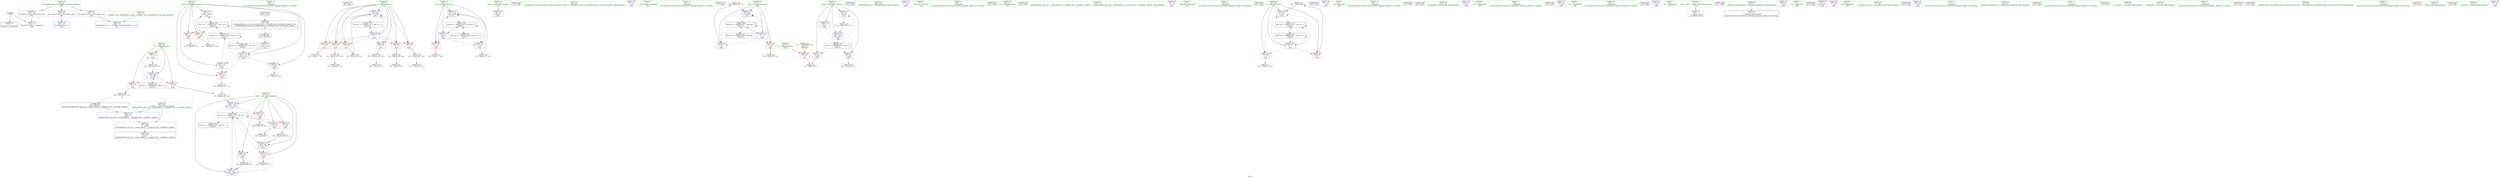 digraph "SVFG" {
	label="SVFG";

	Node0x5569bdeeda60 [shape=record,color=grey,label="{NodeID: 0\nNullPtr}"];
	Node0x5569bdeeda60 -> Node0x5569bdf0b3b0[style=solid];
	Node0x5569bdeeda60 -> Node0x5569bdf0af40[style=solid];
	Node0x5569bdf0ac70 [shape=record,color=red,label="{NodeID: 97\n267\<--264\n\<--__x.addr\n_ZSt5floorIiEN9__gnu_cxx11__enable_ifIXsr12__is_integerIT_EE7__valueEdE6__typeES2_\n}"];
	Node0x5569bdf0ac70 -> Node0x5569bdf0b750[style=solid];
	Node0x5569bdeef570 [shape=record,color=green,label="{NodeID: 14\n110\<--1\n\<--dummyObj\nCan only get source location for instruction, argument, global var or function.}"];
	Node0x5569bdf33390 [shape=record,color=black,label="{NodeID: 277\n96 = PHI()\n}"];
	Node0x5569bdf0dea0 [shape=record,color=grey,label="{NodeID: 194\n142 = Binary(141, 143, )\n}"];
	Node0x5569bdf0dea0 -> Node0x5569bdf16270[style=solid];
	Node0x5569bdf0a840 [shape=record,color=blue,label="{NodeID: 111\n70\<--178\nj32\<--inc38\nmain\n}"];
	Node0x5569bdf0a840 -> Node0x5569bdf0d930[style=dashed];
	Node0x5569bdf0a840 -> Node0x5569bdf0da00[style=dashed];
	Node0x5569bdf0a840 -> Node0x5569bdf0a840[style=dashed];
	Node0x5569bdf0a840 -> Node0x5569bdf24540[style=dashed];
	Node0x5569bdf09280 [shape=record,color=green,label="{NodeID: 28\n52\<--53\nretval\<--retval_field_insensitive\nmain\n}"];
	Node0x5569bdf09280 -> Node0x5569bdf0b040[style=solid];
	Node0x5569bdf34350 [shape=record,color=black,label="{NodeID: 291\n175 = PHI()\n}"];
	Node0x5569bdf160f0 [shape=record,color=grey,label="{NodeID: 208\n125 = Binary(122, 124, )\n}"];
	Node0x5569bdf160f0 -> Node0x5569bdf0a430[style=solid];
	Node0x5569bdf09dc0 [shape=record,color=green,label="{NodeID: 42\n98\<--99\n_ZSt4endlIcSt11char_traitsIcEERSt13basic_ostreamIT_T0_ES6_\<--_ZSt4endlIcSt11char_traitsIcEERSt13basic_ostreamIT_T0_ES6__field_insensitive\n}"];
	Node0x5569bdf175f0 [shape=record,color=grey,label="{NodeID: 222\n149 = cmp(147, 91, )\n}"];
	Node0x5569bdf0ba90 [shape=record,color=purple,label="{NodeID: 56\n95\<--12\n\<--.str.1\nmain\n}"];
	Node0x5569bdf0c680 [shape=record,color=red,label="{NodeID: 70\n104\<--58\n\<--N\nmain\n}"];
	Node0x5569bdf0c680 -> Node0x5569bdf0e7a0[style=solid];
	Node0x5569bdf0d1e0 [shape=record,color=red,label="{NodeID: 84\n228\<--64\n\<--rem1\nmain\n}"];
	Node0x5569bdf0d1e0 -> Node0x5569bdf15970[style=solid];
	Node0x5569bdeee120 [shape=record,color=green,label="{NodeID: 1\n7\<--1\n__dso_handle\<--dummyObj\nGlob }"];
	Node0x5569bdf0ad40 [shape=record,color=blue,label="{NodeID: 98\n279\<--23\nllvm.global_ctors_0\<--\nGlob }"];
	Node0x5569bdeef640 [shape=record,color=green,label="{NodeID: 15\n118\<--1\n\<--dummyObj\nCan only get source location for instruction, argument, global var or function.}"];
	Node0x5569bdf33490 [shape=record,color=black,label="{NodeID: 278\n97 = PHI()\n}"];
	Node0x5569bdf0e020 [shape=record,color=grey,label="{NodeID: 195\n220 = Binary(219, 91, )\n}"];
	Node0x5569bdf0e020 -> Node0x5569bdf0fc00[style=solid];
	Node0x5569bdf0a910 [shape=record,color=blue,label="{NodeID: 112\n64\<--194\nrem1\<--dec\nmain\n}"];
	Node0x5569bdf0a910 -> Node0x5569bdf0d110[style=dashed];
	Node0x5569bdf0a910 -> Node0x5569bdf0d1e0[style=dashed];
	Node0x5569bdf0a910 -> Node0x5569bdf0fcd0[style=dashed];
	Node0x5569bdf0a910 -> Node0x5569bdf23640[style=dashed];
	Node0x5569bdf09310 [shape=record,color=green,label="{NodeID: 29\n54\<--55\nT\<--T_field_insensitive\nmain\n}"];
	Node0x5569bdf09310 -> Node0x5569bdf0c5b0[style=solid];
	Node0x5569bdf34420 [shape=record,color=black,label="{NodeID: 292\n181 = PHI()\n}"];
	Node0x5569bdf16270 [shape=record,color=grey,label="{NodeID: 209\n144 = cmp(142, 91, )\n}"];
	Node0x5569bdf09ec0 [shape=record,color=green,label="{NodeID: 43\n100\<--101\n_ZNSolsEPFRSoS_E\<--_ZNSolsEPFRSoS_E_field_insensitive\n}"];
	Node0x5569bdf0bb60 [shape=record,color=purple,label="{NodeID: 57\n131\<--14\n\<--.str.2\nmain\n}"];
	Node0x5569bdf0c750 [shape=record,color=red,label="{NodeID: 71\n108\<--58\n\<--N\nmain\n}"];
	Node0x5569bdf0c750 -> Node0x5569bdf0e1a0[style=solid];
	Node0x5569bdf0d2b0 [shape=record,color=red,label="{NodeID: 85\n137\<--66\n\<--i\nmain\n}"];
	Node0x5569bdf0d2b0 -> Node0x5569bdf17170[style=solid];
	Node0x5569bdeee1b0 [shape=record,color=green,label="{NodeID: 2\n8\<--1\n_ZSt3cin\<--dummyObj\nGlob }"];
	Node0x5569bdf0ae40 [shape=record,color=blue,label="{NodeID: 99\n280\<--24\nllvm.global_ctors_1\<--_GLOBAL__sub_I_Marjan0003_2_0.cpp\nGlob }"];
	Node0x5569bdef05b0 [shape=record,color=green,label="{NodeID: 16\n129\<--1\n\<--dummyObj\nCan only get source location for instruction, argument, global var or function.}"];
	Node0x5569bdf33560 [shape=record,color=black,label="{NodeID: 279\n102 = PHI()\n}"];
	Node0x5569bdf0e1a0 [shape=record,color=grey,label="{NodeID: 196\n109 = Binary(108, 110, )\n|{<s0>10}}"];
	Node0x5569bdf0e1a0:s0 -> Node0x5569bdf34920[style=solid,color=red];
	Node0x5569bdf0a9e0 [shape=record,color=blue,label="{NodeID: 113\n72\<--143\nj51\<--\nmain\n}"];
	Node0x5569bdf0a9e0 -> Node0x5569bdf0dad0[style=dashed];
	Node0x5569bdf0a9e0 -> Node0x5569bdf0aba0[style=dashed];
	Node0x5569bdf0a9e0 -> Node0x5569bdf0fc00[style=dashed];
	Node0x5569bdf0a9e0 -> Node0x5569bdf24a40[style=dashed];
	Node0x5569bdf093a0 [shape=record,color=green,label="{NodeID: 30\n56\<--57\nD\<--D_field_insensitive\nmain\n}"];
	Node0x5569bdf344f0 [shape=record,color=black,label="{NodeID: 293\n192 = PHI()\n}"];
	Node0x5569bdf163f0 [shape=record,color=grey,label="{NodeID: 210\n204 = cmp(203, 129, )\n}"];
	Node0x5569bdf09fc0 [shape=record,color=green,label="{NodeID: 44\n112\<--113\n_ZSt5floorIiEN9__gnu_cxx11__enable_ifIXsr12__is_integerIT_EE7__valueEdE6__typeES2_\<--_ZSt5floorIiEN9__gnu_cxx11__enable_ifIXsr12__is_integerIT_EE7__valueEdE6__typeES2__field_insensitive\n}"];
	Node0x5569bdf0bc30 [shape=record,color=purple,label="{NodeID: 58\n156\<--16\n\<--.str.3\nmain\n}"];
	Node0x5569bdf0c820 [shape=record,color=red,label="{NodeID: 72\n122\<--58\n\<--N\nmain\n}"];
	Node0x5569bdf0c820 -> Node0x5569bdf160f0[style=solid];
	Node0x5569bdf0d380 [shape=record,color=red,label="{NodeID: 86\n141\<--66\n\<--i\nmain\n}"];
	Node0x5569bdf0d380 -> Node0x5569bdf0dea0[style=solid];
	Node0x5569bdeedee0 [shape=record,color=green,label="{NodeID: 3\n9\<--1\n_ZSt4cout\<--dummyObj\nGlob }"];
	Node0x5569bdf0af40 [shape=record,color=blue, style = dotted,label="{NodeID: 100\n281\<--3\nllvm.global_ctors_2\<--dummyVal\nGlob }"];
	Node0x5569bdef06b0 [shape=record,color=green,label="{NodeID: 17\n139\<--1\n\<--dummyObj\nCan only get source location for instruction, argument, global var or function.}"];
	Node0x5569bdf33690 [shape=record,color=black,label="{NodeID: 280\n103 = PHI()\n}"];
	Node0x5569bdf0e320 [shape=record,color=grey,label="{NodeID: 197\n160 = Binary(159, 91, )\n}"];
	Node0x5569bdf0e320 -> Node0x5569bdf0a6a0[style=solid];
	Node0x5569bdf0aab0 [shape=record,color=blue,label="{NodeID: 114\n62\<--212\nrem3\<--dec58\nmain\n}"];
	Node0x5569bdf0aab0 -> Node0x5569bdf24f40[style=dashed];
	Node0x5569bdf09470 [shape=record,color=green,label="{NodeID: 31\n58\<--59\nN\<--N_field_insensitive\nmain\n}"];
	Node0x5569bdf09470 -> Node0x5569bdf0c680[style=solid];
	Node0x5569bdf09470 -> Node0x5569bdf0c750[style=solid];
	Node0x5569bdf09470 -> Node0x5569bdf0c820[style=solid];
	Node0x5569bdf09470 -> Node0x5569bdf0b1e0[style=solid];
	Node0x5569bdf345c0 [shape=record,color=black,label="{NodeID: 294\n199 = PHI()\n}"];
	Node0x5569bdf16570 [shape=record,color=grey,label="{NodeID: 211\n207 = cmp(206, 75, )\n}"];
	Node0x5569bdf0a0c0 [shape=record,color=green,label="{NodeID: 45\n264\<--265\n__x.addr\<--__x.addr_field_insensitive\n_ZSt5floorIiEN9__gnu_cxx11__enable_ifIXsr12__is_integerIT_EE7__valueEdE6__typeES2_\n}"];
	Node0x5569bdf0a0c0 -> Node0x5569bdf0ac70[style=solid];
	Node0x5569bdf0a0c0 -> Node0x5569bdf0ff40[style=solid];
	Node0x5569bdf0bd00 [shape=record,color=purple,label="{NodeID: 59\n191\<--16\n\<--.str.3\nmain\n}"];
	Node0x5569bdf0c8f0 [shape=record,color=red,label="{NodeID: 73\n81\<--60\n\<--tnum\nmain\n}"];
	Node0x5569bdf0c8f0 -> Node0x5569bdf16cf0[style=solid];
	Node0x5569bdf0d450 [shape=record,color=red,label="{NodeID: 87\n146\<--66\n\<--i\nmain\n}"];
	Node0x5569bdf0d450 -> Node0x5569bdf15df0[style=solid];
	Node0x5569bdeedf70 [shape=record,color=green,label="{NodeID: 4\n10\<--1\n.str\<--dummyObj\nGlob }"];
	Node0x5569bdf0b040 [shape=record,color=blue,label="{NodeID: 101\n52\<--75\nretval\<--\nmain\n}"];
	Node0x5569bdef07b0 [shape=record,color=green,label="{NodeID: 18\n143\<--1\n\<--dummyObj\nCan only get source location for instruction, argument, global var or function.}"];
	Node0x5569bdf33760 [shape=record,color=black,label="{NodeID: 281\n34 = PHI()\n}"];
	Node0x5569bdf0e4a0 [shape=record,color=grey,label="{NodeID: 198\n185 = Binary(184, 143, )\n}"];
	Node0x5569bdf0e4a0 -> Node0x5569bdf172f0[style=solid];
	Node0x5569bdf0fc00 [shape=record,color=blue,label="{NodeID: 115\n72\<--220\nj51\<--inc63\nmain\n}"];
	Node0x5569bdf0fc00 -> Node0x5569bdf0dad0[style=dashed];
	Node0x5569bdf0fc00 -> Node0x5569bdf0aba0[style=dashed];
	Node0x5569bdf0fc00 -> Node0x5569bdf0fc00[style=dashed];
	Node0x5569bdf0fc00 -> Node0x5569bdf24a40[style=dashed];
	Node0x5569bdf09540 [shape=record,color=green,label="{NodeID: 32\n60\<--61\ntnum\<--tnum_field_insensitive\nmain\n}"];
	Node0x5569bdf09540 -> Node0x5569bdf0c8f0[style=solid];
	Node0x5569bdf09540 -> Node0x5569bdf0c9c0[style=solid];
	Node0x5569bdf09540 -> Node0x5569bdf0ca90[style=solid];
	Node0x5569bdf09540 -> Node0x5569bdf0b110[style=solid];
	Node0x5569bdf09540 -> Node0x5569bdf0fe70[style=solid];
	Node0x5569bdf346c0 [shape=record,color=black,label="{NodeID: 295\n210 = PHI()\n}"];
	Node0x5569bdf166f0 [shape=record,color=grey,label="{NodeID: 212\n117 = cmp(116, 118, )\n}"];
	Node0x5569bdf0a190 [shape=record,color=green,label="{NodeID: 46\n270\<--271\nllvm.floor.f64\<--llvm.floor.f64_field_insensitive\n}"];
	Node0x5569bdf1dc40 [shape=record,color=black,label="{NodeID: 226\nMR_6V_2 = PHI(MR_6V_3, MR_6V_1, )\npts\{59 \}\n}"];
	Node0x5569bdf1dc40 -> Node0x5569bdf0c680[style=dashed];
	Node0x5569bdf1dc40 -> Node0x5569bdf0b1e0[style=dashed];
	Node0x5569bdf0bdd0 [shape=record,color=purple,label="{NodeID: 60\n209\<--16\n\<--.str.3\nmain\n}"];
	Node0x5569bdf0c9c0 [shape=record,color=red,label="{NodeID: 74\n89\<--60\n\<--tnum\nmain\n}"];
	Node0x5569bdf0c9c0 -> Node0x5569bdf0eaa0[style=solid];
	Node0x5569bdf27280 [shape=record,color=yellow,style=double,label="{NodeID: 254\n4V_1 = ENCHI(MR_4V_0)\npts\{55 \}\nFun[main]}"];
	Node0x5569bdf27280 -> Node0x5569bdf0c5b0[style=dashed];
	Node0x5569bdf0d520 [shape=record,color=red,label="{NodeID: 88\n165\<--66\n\<--i\nmain\n}"];
	Node0x5569bdf0d520 -> Node0x5569bdf0e920[style=solid];
	Node0x5569bdeedcc0 [shape=record,color=green,label="{NodeID: 5\n12\<--1\n.str.1\<--dummyObj\nGlob }"];
	Node0x5569bdf0b110 [shape=record,color=blue,label="{NodeID: 102\n60\<--75\ntnum\<--\nmain\n}"];
	Node0x5569bdf0b110 -> Node0x5569bdf1e140[style=dashed];
	Node0x5569bdeeeaa0 [shape=record,color=green,label="{NodeID: 19\n148\<--1\n\<--dummyObj\nCan only get source location for instruction, argument, global var or function.}"];
	Node0x5569bdf33830 [shape=record,color=black,label="{NodeID: 282\n157 = PHI()\n}"];
	Node0x5569bdf0e620 [shape=record,color=grey,label="{NodeID: 199\n239 = Binary(238, 91, )\n}"];
	Node0x5569bdf0e620 -> Node0x5569bdf0fda0[style=solid];
	Node0x5569bdf0fcd0 [shape=record,color=blue,label="{NodeID: 116\n64\<--229\nrem1\<--dec68\nmain\n}"];
	Node0x5569bdf0fcd0 -> Node0x5569bdf23640[style=dashed];
	Node0x5569bdf09610 [shape=record,color=green,label="{NodeID: 33\n62\<--63\nrem3\<--rem3_field_insensitive\nmain\n}"];
	Node0x5569bdf09610 -> Node0x5569bdf0cb60[style=solid];
	Node0x5569bdf09610 -> Node0x5569bdf0cc30[style=solid];
	Node0x5569bdf09610 -> Node0x5569bdf0cd00[style=solid];
	Node0x5569bdf09610 -> Node0x5569bdf0cdd0[style=solid];
	Node0x5569bdf09610 -> Node0x5569bdf0b2b0[style=solid];
	Node0x5569bdf09610 -> Node0x5569bdf0a360[style=solid];
	Node0x5569bdf09610 -> Node0x5569bdf0aab0[style=solid];
	Node0x5569bdf347c0 [shape=record,color=black,label="{NodeID: 296\n269 = PHI()\n}"];
	Node0x5569bdf347c0 -> Node0x5569bdf0b820[style=solid];
	Node0x5569bdf16870 [shape=record,color=grey,label="{NodeID: 213\n224 = cmp(223, 75, )\n}"];
	Node0x5569bdf0a290 [shape=record,color=green,label="{NodeID: 47\n24\<--275\n_GLOBAL__sub_I_Marjan0003_2_0.cpp\<--_GLOBAL__sub_I_Marjan0003_2_0.cpp_field_insensitive\n}"];
	Node0x5569bdf0a290 -> Node0x5569bdf0ae40[style=solid];
	Node0x5569bdf1e140 [shape=record,color=black,label="{NodeID: 227\nMR_8V_3 = PHI(MR_8V_4, MR_8V_2, )\npts\{61 \}\n}"];
	Node0x5569bdf1e140 -> Node0x5569bdf0c8f0[style=dashed];
	Node0x5569bdf1e140 -> Node0x5569bdf0c9c0[style=dashed];
	Node0x5569bdf1e140 -> Node0x5569bdf0ca90[style=dashed];
	Node0x5569bdf1e140 -> Node0x5569bdf0fe70[style=dashed];
	Node0x5569bdf0bea0 [shape=record,color=purple,label="{NodeID: 61\n226\<--16\n\<--.str.3\nmain\n}"];
	Node0x5569bdf0ca90 [shape=record,color=red,label="{NodeID: 75\n243\<--60\n\<--tnum\nmain\n}"];
	Node0x5569bdf0ca90 -> Node0x5569bdf0dba0[style=solid];
	Node0x5569bdf0d5f0 [shape=record,color=red,label="{NodeID: 89\n184\<--66\n\<--i\nmain\n}"];
	Node0x5569bdf0d5f0 -> Node0x5569bdf0e4a0[style=solid];
	Node0x5569bdeedd50 [shape=record,color=green,label="{NodeID: 6\n14\<--1\n.str.2\<--dummyObj\nGlob }"];
	Node0x5569bdf0b1e0 [shape=record,color=blue,label="{NodeID: 103\n58\<--105\nN\<--sub\nmain\n}"];
	Node0x5569bdf0b1e0 -> Node0x5569bdf0c750[style=dashed];
	Node0x5569bdf0b1e0 -> Node0x5569bdf0c820[style=dashed];
	Node0x5569bdf0b1e0 -> Node0x5569bdf1dc40[style=dashed];
	Node0x5569bdeeeba0 [shape=record,color=green,label="{NodeID: 20\n195\<--1\n\<--dummyObj\nCan only get source location for instruction, argument, global var or function.}"];
	Node0x5569bdf33930 [shape=record,color=black,label="{NodeID: 283\n163 = PHI()\n}"];
	Node0x5569bdf0e7a0 [shape=record,color=grey,label="{NodeID: 200\n105 = Binary(106, 104, )\n}"];
	Node0x5569bdf0e7a0 -> Node0x5569bdf0b1e0[style=solid];
	Node0x5569bdf0fda0 [shape=record,color=blue,label="{NodeID: 117\n66\<--239\ni\<--inc75\nmain\n}"];
	Node0x5569bdf0fda0 -> Node0x5569bdf0d2b0[style=dashed];
	Node0x5569bdf0fda0 -> Node0x5569bdf0d380[style=dashed];
	Node0x5569bdf0fda0 -> Node0x5569bdf0d450[style=dashed];
	Node0x5569bdf0fda0 -> Node0x5569bdf0d520[style=dashed];
	Node0x5569bdf0fda0 -> Node0x5569bdf0d5f0[style=dashed];
	Node0x5569bdf0fda0 -> Node0x5569bdf0d6c0[style=dashed];
	Node0x5569bdf0fda0 -> Node0x5569bdf0fda0[style=dashed];
	Node0x5569bdf0fda0 -> Node0x5569bdf1f040[style=dashed];
	Node0x5569bdf096e0 [shape=record,color=green,label="{NodeID: 34\n64\<--65\nrem1\<--rem1_field_insensitive\nmain\n}"];
	Node0x5569bdf096e0 -> Node0x5569bdf0cea0[style=solid];
	Node0x5569bdf096e0 -> Node0x5569bdf0cf70[style=solid];
	Node0x5569bdf096e0 -> Node0x5569bdf0d040[style=solid];
	Node0x5569bdf096e0 -> Node0x5569bdf0d110[style=solid];
	Node0x5569bdf096e0 -> Node0x5569bdf0d1e0[style=solid];
	Node0x5569bdf096e0 -> Node0x5569bdf0a430[style=solid];
	Node0x5569bdf096e0 -> Node0x5569bdf0a910[style=solid];
	Node0x5569bdf096e0 -> Node0x5569bdf0fcd0[style=solid];
	Node0x5569bdf34920 [shape=record,color=black,label="{NodeID: 297\n263 = PHI(109, )\n0th arg _ZSt5floorIiEN9__gnu_cxx11__enable_ifIXsr12__is_integerIT_EE7__valueEdE6__typeES2_ }"];
	Node0x5569bdf34920 -> Node0x5569bdf0ff40[style=solid];
	Node0x5569bdf169f0 [shape=record,color=grey,label="{NodeID: 214\n172 = cmp(171, 139, )\n}"];
	Node0x5569bdf0b3b0 [shape=record,color=black,label="{NodeID: 48\n2\<--3\ndummyVal\<--dummyVal\n}"];
	Node0x5569bdf1e640 [shape=record,color=black,label="{NodeID: 228\nMR_10V_2 = PHI(MR_10V_6, MR_10V_1, )\npts\{63 \}\n}"];
	Node0x5569bdf1e640 -> Node0x5569bdf0b2b0[style=dashed];
	Node0x5569bdf0bf70 [shape=record,color=purple,label="{NodeID: 62\n174\<--18\n\<--.str.4\nmain\n}"];
	Node0x5569bdf0cb60 [shape=record,color=red,label="{NodeID: 76\n116\<--62\n\<--rem3\nmain\n}"];
	Node0x5569bdf0cb60 -> Node0x5569bdf166f0[style=solid];
	Node0x5569bdf0d6c0 [shape=record,color=red,label="{NodeID: 90\n238\<--66\n\<--i\nmain\n}"];
	Node0x5569bdf0d6c0 -> Node0x5569bdf0e620[style=solid];
	Node0x5569bdeedde0 [shape=record,color=green,label="{NodeID: 7\n16\<--1\n.str.3\<--dummyObj\nGlob }"];
	Node0x5569bdf0b2b0 [shape=record,color=blue,label="{NodeID: 104\n62\<--114\nrem3\<--conv\nmain\n}"];
	Node0x5569bdf0b2b0 -> Node0x5569bdf0cb60[style=dashed];
	Node0x5569bdf0b2b0 -> Node0x5569bdf0cc30[style=dashed];
	Node0x5569bdf0b2b0 -> Node0x5569bdf0a360[style=dashed];
	Node0x5569bdf0b2b0 -> Node0x5569bdf23140[style=dashed];
	Node0x5569bdeeeca0 [shape=record,color=green,label="{NodeID: 21\n4\<--6\n_ZStL8__ioinit\<--_ZStL8__ioinit_field_insensitive\nGlob }"];
	Node0x5569bdeeeca0 -> Node0x5569bdf0b8f0[style=solid];
	Node0x5569bdf33a30 [shape=record,color=black,label="{NodeID: 284\n216 = PHI()\n}"];
	Node0x5569bdf0e920 [shape=record,color=grey,label="{NodeID: 201\n166 = Binary(165, 148, )\n}"];
	Node0x5569bdf0e920 -> Node0x5569bdf16b70[style=solid];
	Node0x5569bdf0fe70 [shape=record,color=blue,label="{NodeID: 118\n60\<--244\ntnum\<--inc78\nmain\n}"];
	Node0x5569bdf0fe70 -> Node0x5569bdf1e140[style=dashed];
	Node0x5569bdf097b0 [shape=record,color=green,label="{NodeID: 35\n66\<--67\ni\<--i_field_insensitive\nmain\n}"];
	Node0x5569bdf097b0 -> Node0x5569bdf0d2b0[style=solid];
	Node0x5569bdf097b0 -> Node0x5569bdf0d380[style=solid];
	Node0x5569bdf097b0 -> Node0x5569bdf0d450[style=solid];
	Node0x5569bdf097b0 -> Node0x5569bdf0d520[style=solid];
	Node0x5569bdf097b0 -> Node0x5569bdf0d5f0[style=solid];
	Node0x5569bdf097b0 -> Node0x5569bdf0d6c0[style=solid];
	Node0x5569bdf097b0 -> Node0x5569bdf0a500[style=solid];
	Node0x5569bdf097b0 -> Node0x5569bdf0fda0[style=solid];
	Node0x5569bdf16b70 [shape=record,color=grey,label="{NodeID: 215\n167 = cmp(166, 110, )\n}"];
	Node0x5569bdf0b4b0 [shape=record,color=black,label="{NodeID: 49\n35\<--36\n\<--_ZNSt8ios_base4InitD1Ev\nCan only get source location for instruction, argument, global var or function.}"];
	Node0x5569bdf1eb40 [shape=record,color=black,label="{NodeID: 229\nMR_12V_2 = PHI(MR_12V_4, MR_12V_1, )\npts\{65 \}\n}"];
	Node0x5569bdf1eb40 -> Node0x5569bdf0a430[style=dashed];
	Node0x5569bdf0c040 [shape=record,color=purple,label="{NodeID: 63\n198\<--20\n\<--.str.5\nmain\n}"];
	Node0x5569bdf23140 [shape=record,color=black,label="{NodeID: 243\nMR_10V_6 = PHI(MR_10V_10, MR_10V_5, )\npts\{63 \}\n}"];
	Node0x5569bdf23140 -> Node0x5569bdf1e640[style=dashed];
	Node0x5569bdf23140 -> Node0x5569bdf23140[style=dashed];
	Node0x5569bdf23140 -> Node0x5569bdf24f40[style=dashed];
	Node0x5569bdf0cc30 [shape=record,color=red,label="{NodeID: 77\n123\<--62\n\<--rem3\nmain\n}"];
	Node0x5569bdf0cc30 -> Node0x5569bdf15f70[style=solid];
	Node0x5569bdf0d790 [shape=record,color=red,label="{NodeID: 91\n153\<--68\n\<--j\nmain\n}"];
	Node0x5569bdf0d790 -> Node0x5569bdf16e70[style=solid];
	Node0x5569bdeefbc0 [shape=record,color=green,label="{NodeID: 8\n18\<--1\n.str.4\<--dummyObj\nGlob }"];
	Node0x5569bdf0a360 [shape=record,color=blue,label="{NodeID: 105\n62\<--118\nrem3\<--\nmain\n}"];
	Node0x5569bdf0a360 -> Node0x5569bdf0cc30[style=dashed];
	Node0x5569bdf0a360 -> Node0x5569bdf23140[style=dashed];
	Node0x5569bdeeeda0 [shape=record,color=green,label="{NodeID: 22\n22\<--26\nllvm.global_ctors\<--llvm.global_ctors_field_insensitive\nGlob }"];
	Node0x5569bdeeeda0 -> Node0x5569bdf0c2b0[style=solid];
	Node0x5569bdeeeda0 -> Node0x5569bdf0c3b0[style=solid];
	Node0x5569bdeeeda0 -> Node0x5569bdf0c4b0[style=solid];
	Node0x5569bdf33cc0 [shape=record,color=black,label="{NodeID: 285\n227 = PHI()\n}"];
	Node0x5569bdf0eaa0 [shape=record,color=grey,label="{NodeID: 202\n90 = Binary(89, 91, )\n}"];
	Node0x5569bdf0ff40 [shape=record,color=blue,label="{NodeID: 119\n264\<--263\n__x.addr\<--__x\n_ZSt5floorIiEN9__gnu_cxx11__enable_ifIXsr12__is_integerIT_EE7__valueEdE6__typeES2_\n}"];
	Node0x5569bdf0ff40 -> Node0x5569bdf0ac70[style=dashed];
	Node0x5569bdf09880 [shape=record,color=green,label="{NodeID: 36\n68\<--69\nj\<--j_field_insensitive\nmain\n}"];
	Node0x5569bdf09880 -> Node0x5569bdf0d790[style=solid];
	Node0x5569bdf09880 -> Node0x5569bdf0d860[style=solid];
	Node0x5569bdf09880 -> Node0x5569bdf0a5d0[style=solid];
	Node0x5569bdf09880 -> Node0x5569bdf0a6a0[style=solid];
	Node0x5569bdf16cf0 [shape=record,color=grey,label="{NodeID: 216\n83 = cmp(81, 82, )\n}"];
	Node0x5569bdf0b5b0 [shape=record,color=black,label="{NodeID: 50\n51\<--75\nmain_ret\<--\nmain\n}"];
	Node0x5569bdf1f040 [shape=record,color=black,label="{NodeID: 230\nMR_14V_2 = PHI(MR_14V_4, MR_14V_1, )\npts\{67 \}\n}"];
	Node0x5569bdf1f040 -> Node0x5569bdf0a500[style=dashed];
	Node0x5569bdf0c110 [shape=record,color=purple,label="{NodeID: 64\n215\<--20\n\<--.str.5\nmain\n}"];
	Node0x5569bdf23640 [shape=record,color=black,label="{NodeID: 244\nMR_12V_4 = PHI(MR_12V_9, MR_12V_3, )\npts\{65 \}\n}"];
	Node0x5569bdf23640 -> Node0x5569bdf0cf70[style=dashed];
	Node0x5569bdf23640 -> Node0x5569bdf0d040[style=dashed];
	Node0x5569bdf23640 -> Node0x5569bdf0d110[style=dashed];
	Node0x5569bdf23640 -> Node0x5569bdf0d1e0[style=dashed];
	Node0x5569bdf23640 -> Node0x5569bdf0a910[style=dashed];
	Node0x5569bdf23640 -> Node0x5569bdf0fcd0[style=dashed];
	Node0x5569bdf23640 -> Node0x5569bdf1eb40[style=dashed];
	Node0x5569bdf23640 -> Node0x5569bdf23640[style=dashed];
	Node0x5569bdf0cd00 [shape=record,color=red,label="{NodeID: 78\n206\<--62\n\<--rem3\nmain\n}"];
	Node0x5569bdf0cd00 -> Node0x5569bdf16570[style=solid];
	Node0x5569bdf0d860 [shape=record,color=red,label="{NodeID: 92\n159\<--68\n\<--j\nmain\n}"];
	Node0x5569bdf0d860 -> Node0x5569bdf0e320[style=solid];
	Node0x5569bdeefc50 [shape=record,color=green,label="{NodeID: 9\n20\<--1\n.str.5\<--dummyObj\nGlob }"];
	Node0x5569bdf0a430 [shape=record,color=blue,label="{NodeID: 106\n64\<--125\nrem1\<--sub9\nmain\n}"];
	Node0x5569bdf0a430 -> Node0x5569bdf0cea0[style=dashed];
	Node0x5569bdf0a430 -> Node0x5569bdf23640[style=dashed];
	Node0x5569bdeeeea0 [shape=record,color=green,label="{NodeID: 23\n27\<--28\n__cxx_global_var_init\<--__cxx_global_var_init_field_insensitive\n}"];
	Node0x5569bdf33dc0 [shape=record,color=black,label="{NodeID: 286\n233 = PHI()\n}"];
	Node0x5569bdf15970 [shape=record,color=grey,label="{NodeID: 203\n229 = Binary(228, 195, )\n}"];
	Node0x5569bdf15970 -> Node0x5569bdf0fcd0[style=solid];
	Node0x5569bdf09950 [shape=record,color=green,label="{NodeID: 37\n70\<--71\nj32\<--j32_field_insensitive\nmain\n}"];
	Node0x5569bdf09950 -> Node0x5569bdf0d930[style=solid];
	Node0x5569bdf09950 -> Node0x5569bdf0da00[style=solid];
	Node0x5569bdf09950 -> Node0x5569bdf0a770[style=solid];
	Node0x5569bdf09950 -> Node0x5569bdf0a840[style=solid];
	Node0x5569bdf16e70 [shape=record,color=grey,label="{NodeID: 217\n154 = cmp(153, 139, )\n}"];
	Node0x5569bdf0b680 [shape=record,color=black,label="{NodeID: 51\n114\<--111\nconv\<--call7\nmain\n}"];
	Node0x5569bdf0b680 -> Node0x5569bdf0b2b0[style=solid];
	Node0x5569bdf1f540 [shape=record,color=black,label="{NodeID: 231\nMR_16V_2 = PHI(MR_16V_3, MR_16V_1, )\npts\{69 \}\n}"];
	Node0x5569bdf1f540 -> Node0x5569bdf0a5d0[style=dashed];
	Node0x5569bdf1f540 -> Node0x5569bdf1f540[style=dashed];
	Node0x5569bdf1f540 -> Node0x5569bdf20940[style=dashed];
	Node0x5569bdf0c1e0 [shape=record,color=purple,label="{NodeID: 65\n232\<--20\n\<--.str.5\nmain\n}"];
	Node0x5569bdf0cdd0 [shape=record,color=red,label="{NodeID: 79\n211\<--62\n\<--rem3\nmain\n}"];
	Node0x5569bdf0cdd0 -> Node0x5569bdf0dd20[style=solid];
	Node0x5569bdf0d930 [shape=record,color=red,label="{NodeID: 93\n171\<--70\n\<--j32\nmain\n}"];
	Node0x5569bdf0d930 -> Node0x5569bdf169f0[style=solid];
	Node0x5569bdeee300 [shape=record,color=green,label="{NodeID: 10\n23\<--1\n\<--dummyObj\nCan only get source location for instruction, argument, global var or function.}"];
	Node0x5569bdf0a500 [shape=record,color=blue,label="{NodeID: 107\n66\<--91\ni\<--\nmain\n}"];
	Node0x5569bdf0a500 -> Node0x5569bdf0d2b0[style=dashed];
	Node0x5569bdf0a500 -> Node0x5569bdf0d380[style=dashed];
	Node0x5569bdf0a500 -> Node0x5569bdf0d450[style=dashed];
	Node0x5569bdf0a500 -> Node0x5569bdf0d520[style=dashed];
	Node0x5569bdf0a500 -> Node0x5569bdf0d5f0[style=dashed];
	Node0x5569bdf0a500 -> Node0x5569bdf0d6c0[style=dashed];
	Node0x5569bdf0a500 -> Node0x5569bdf0fda0[style=dashed];
	Node0x5569bdf0a500 -> Node0x5569bdf1f040[style=dashed];
	Node0x5569bdeeefa0 [shape=record,color=green,label="{NodeID: 24\n31\<--32\n_ZNSt8ios_base4InitC1Ev\<--_ZNSt8ios_base4InitC1Ev_field_insensitive\n}"];
	Node0x5569bdf33ec0 [shape=record,color=black,label="{NodeID: 287\n235 = PHI()\n}"];
	Node0x5569bdf15af0 [shape=record,color=grey,label="{NodeID: 204\n194 = Binary(193, 195, )\n}"];
	Node0x5569bdf15af0 -> Node0x5569bdf0a910[style=solid];
	Node0x5569bdf09a20 [shape=record,color=green,label="{NodeID: 38\n72\<--73\nj51\<--j51_field_insensitive\nmain\n}"];
	Node0x5569bdf09a20 -> Node0x5569bdf0dad0[style=solid];
	Node0x5569bdf09a20 -> Node0x5569bdf0aba0[style=solid];
	Node0x5569bdf09a20 -> Node0x5569bdf0a9e0[style=solid];
	Node0x5569bdf09a20 -> Node0x5569bdf0fc00[style=solid];
	Node0x5569bdf16ff0 [shape=record,color=grey,label="{NodeID: 218\n189 = cmp(188, 75, )\n}"];
	Node0x5569bdf0b750 [shape=record,color=black,label="{NodeID: 52\n268\<--267\nconv\<--\n_ZSt5floorIiEN9__gnu_cxx11__enable_ifIXsr12__is_integerIT_EE7__valueEdE6__typeES2_\n}"];
	Node0x5569bdf1fa40 [shape=record,color=black,label="{NodeID: 232\nMR_18V_2 = PHI(MR_18V_3, MR_18V_1, )\npts\{71 \}\n}"];
	Node0x5569bdf1fa40 -> Node0x5569bdf24540[style=dashed];
	Node0x5569bdf0c2b0 [shape=record,color=purple,label="{NodeID: 66\n279\<--22\nllvm.global_ctors_0\<--llvm.global_ctors\nGlob }"];
	Node0x5569bdf0c2b0 -> Node0x5569bdf0ad40[style=solid];
	Node0x5569bdf0cea0 [shape=record,color=red,label="{NodeID: 80\n127\<--64\n\<--rem1\nmain\n}"];
	Node0x5569bdf0cea0 -> Node0x5569bdf17470[style=solid];
	Node0x5569bdf0da00 [shape=record,color=red,label="{NodeID: 94\n177\<--70\n\<--j32\nmain\n}"];
	Node0x5569bdf0da00 -> Node0x5569bdf15c70[style=solid];
	Node0x5569bdeee3d0 [shape=record,color=green,label="{NodeID: 11\n75\<--1\n\<--dummyObj\nCan only get source location for instruction, argument, global var or function.}"];
	Node0x5569bdf32630 [shape=record,color=black,label="{NodeID: 274\n76 = PHI()\n}"];
	Node0x5569bdf0a5d0 [shape=record,color=blue,label="{NodeID: 108\n68\<--91\nj\<--\nmain\n}"];
	Node0x5569bdf0a5d0 -> Node0x5569bdf0d790[style=dashed];
	Node0x5569bdf0a5d0 -> Node0x5569bdf0d860[style=dashed];
	Node0x5569bdf0a5d0 -> Node0x5569bdf0a6a0[style=dashed];
	Node0x5569bdf0a5d0 -> Node0x5569bdf20940[style=dashed];
	Node0x5569bdeef0a0 [shape=record,color=green,label="{NodeID: 25\n37\<--38\n__cxa_atexit\<--__cxa_atexit_field_insensitive\n}"];
	Node0x5569bdf33fc0 [shape=record,color=black,label="{NodeID: 288\n111 = PHI(262, )\n}"];
	Node0x5569bdf33fc0 -> Node0x5569bdf0b680[style=solid];
	Node0x5569bdf15c70 [shape=record,color=grey,label="{NodeID: 205\n178 = Binary(177, 91, )\n}"];
	Node0x5569bdf15c70 -> Node0x5569bdf0a840[style=solid];
	Node0x5569bdf09af0 [shape=record,color=green,label="{NodeID: 39\n77\<--78\n_ZNSirsERi\<--_ZNSirsERi_field_insensitive\n}"];
	Node0x5569bdf17170 [shape=record,color=grey,label="{NodeID: 219\n138 = cmp(137, 139, )\n}"];
	Node0x5569bdf0b820 [shape=record,color=black,label="{NodeID: 53\n262\<--269\n_ZSt5floorIiEN9__gnu_cxx11__enable_ifIXsr12__is_integerIT_EE7__valueEdE6__typeES2__ret\<--\n_ZSt5floorIiEN9__gnu_cxx11__enable_ifIXsr12__is_integerIT_EE7__valueEdE6__typeES2_\n|{<s0>10}}"];
	Node0x5569bdf0b820:s0 -> Node0x5569bdf33fc0[style=solid,color=blue];
	Node0x5569bdf1ff40 [shape=record,color=black,label="{NodeID: 233\nMR_20V_2 = PHI(MR_20V_3, MR_20V_1, )\npts\{73 \}\n}"];
	Node0x5569bdf1ff40 -> Node0x5569bdf24a40[style=dashed];
	Node0x5569bdf0c3b0 [shape=record,color=purple,label="{NodeID: 67\n280\<--22\nllvm.global_ctors_1\<--llvm.global_ctors\nGlob }"];
	Node0x5569bdf0c3b0 -> Node0x5569bdf0ae40[style=solid];
	Node0x5569bdf24540 [shape=record,color=black,label="{NodeID: 247\nMR_18V_3 = PHI(MR_18V_8, MR_18V_2, )\npts\{71 \}\n}"];
	Node0x5569bdf24540 -> Node0x5569bdf0a770[style=dashed];
	Node0x5569bdf24540 -> Node0x5569bdf1fa40[style=dashed];
	Node0x5569bdf24540 -> Node0x5569bdf24540[style=dashed];
	Node0x5569bdf0cf70 [shape=record,color=red,label="{NodeID: 81\n188\<--64\n\<--rem1\nmain\n}"];
	Node0x5569bdf0cf70 -> Node0x5569bdf16ff0[style=solid];
	Node0x5569bdf0dad0 [shape=record,color=red,label="{NodeID: 95\n203\<--72\n\<--j51\nmain\n}"];
	Node0x5569bdf0dad0 -> Node0x5569bdf163f0[style=solid];
	Node0x5569bdeee4a0 [shape=record,color=green,label="{NodeID: 12\n91\<--1\n\<--dummyObj\nCan only get source location for instruction, argument, global var or function.}"];
	Node0x5569bdca11d0 [shape=record,color=black,label="{NodeID: 275\n86 = PHI()\n}"];
	Node0x5569bdf0dba0 [shape=record,color=grey,label="{NodeID: 192\n244 = Binary(243, 91, )\n}"];
	Node0x5569bdf0dba0 -> Node0x5569bdf0fe70[style=solid];
	Node0x5569bdf0a6a0 [shape=record,color=blue,label="{NodeID: 109\n68\<--160\nj\<--inc\nmain\n}"];
	Node0x5569bdf0a6a0 -> Node0x5569bdf0d790[style=dashed];
	Node0x5569bdf0a6a0 -> Node0x5569bdf0d860[style=dashed];
	Node0x5569bdf0a6a0 -> Node0x5569bdf0a6a0[style=dashed];
	Node0x5569bdf0a6a0 -> Node0x5569bdf20940[style=dashed];
	Node0x5569bdeef1a0 [shape=record,color=green,label="{NodeID: 26\n36\<--42\n_ZNSt8ios_base4InitD1Ev\<--_ZNSt8ios_base4InitD1Ev_field_insensitive\n}"];
	Node0x5569bdeef1a0 -> Node0x5569bdf0b4b0[style=solid];
	Node0x5569bdf341b0 [shape=record,color=black,label="{NodeID: 289\n132 = PHI()\n}"];
	Node0x5569bdf15df0 [shape=record,color=grey,label="{NodeID: 206\n147 = Binary(146, 148, )\n}"];
	Node0x5569bdf15df0 -> Node0x5569bdf175f0[style=solid];
	Node0x5569bdf09bc0 [shape=record,color=green,label="{NodeID: 40\n87\<--88\n_ZStlsISt11char_traitsIcEERSt13basic_ostreamIcT_ES5_PKc\<--_ZStlsISt11char_traitsIcEERSt13basic_ostreamIcT_ES5_PKc_field_insensitive\n}"];
	Node0x5569bdf172f0 [shape=record,color=grey,label="{NodeID: 220\n186 = cmp(185, 75, )\n}"];
	Node0x5569bdf0b8f0 [shape=record,color=purple,label="{NodeID: 54\n33\<--4\n\<--_ZStL8__ioinit\n__cxx_global_var_init\n}"];
	Node0x5569bdf0c4b0 [shape=record,color=purple,label="{NodeID: 68\n281\<--22\nllvm.global_ctors_2\<--llvm.global_ctors\nGlob }"];
	Node0x5569bdf0c4b0 -> Node0x5569bdf0af40[style=solid];
	Node0x5569bdf24a40 [shape=record,color=black,label="{NodeID: 248\nMR_20V_3 = PHI(MR_20V_7, MR_20V_2, )\npts\{73 \}\n}"];
	Node0x5569bdf24a40 -> Node0x5569bdf0a9e0[style=dashed];
	Node0x5569bdf24a40 -> Node0x5569bdf1ff40[style=dashed];
	Node0x5569bdf24a40 -> Node0x5569bdf24a40[style=dashed];
	Node0x5569bdf0d040 [shape=record,color=red,label="{NodeID: 82\n193\<--64\n\<--rem1\nmain\n}"];
	Node0x5569bdf0d040 -> Node0x5569bdf15af0[style=solid];
	Node0x5569bdf0aba0 [shape=record,color=red,label="{NodeID: 96\n219\<--72\n\<--j51\nmain\n}"];
	Node0x5569bdf0aba0 -> Node0x5569bdf0e020[style=solid];
	Node0x5569bdeef4a0 [shape=record,color=green,label="{NodeID: 13\n106\<--1\n\<--dummyObj\nCan only get source location for instruction, argument, global var or function.}"];
	Node0x5569bdf33290 [shape=record,color=black,label="{NodeID: 276\n92 = PHI()\n}"];
	Node0x5569bdf0dd20 [shape=record,color=grey,label="{NodeID: 193\n212 = Binary(211, 195, )\n}"];
	Node0x5569bdf0dd20 -> Node0x5569bdf0aab0[style=solid];
	Node0x5569bdf0a770 [shape=record,color=blue,label="{NodeID: 110\n70\<--91\nj32\<--\nmain\n}"];
	Node0x5569bdf0a770 -> Node0x5569bdf0d930[style=dashed];
	Node0x5569bdf0a770 -> Node0x5569bdf0da00[style=dashed];
	Node0x5569bdf0a770 -> Node0x5569bdf0a840[style=dashed];
	Node0x5569bdf0a770 -> Node0x5569bdf24540[style=dashed];
	Node0x5569bdeef2a0 [shape=record,color=green,label="{NodeID: 27\n49\<--50\nmain\<--main_field_insensitive\n}"];
	Node0x5569bdf34280 [shape=record,color=black,label="{NodeID: 290\n133 = PHI()\n}"];
	Node0x5569bdf15f70 [shape=record,color=grey,label="{NodeID: 207\n124 = Binary(123, 110, )\n}"];
	Node0x5569bdf15f70 -> Node0x5569bdf160f0[style=solid];
	Node0x5569bdf09cc0 [shape=record,color=green,label="{NodeID: 41\n93\<--94\n_ZNSolsEi\<--_ZNSolsEi_field_insensitive\n}"];
	Node0x5569bdf17470 [shape=record,color=grey,label="{NodeID: 221\n128 = cmp(127, 129, )\n}"];
	Node0x5569bdf0b9c0 [shape=record,color=purple,label="{NodeID: 55\n85\<--10\n\<--.str\nmain\n}"];
	Node0x5569bdf20940 [shape=record,color=black,label="{NodeID: 235\nMR_16V_8 = PHI(MR_16V_7, MR_16V_3, )\npts\{69 \}\n}"];
	Node0x5569bdf20940 -> Node0x5569bdf0a5d0[style=dashed];
	Node0x5569bdf20940 -> Node0x5569bdf1f540[style=dashed];
	Node0x5569bdf20940 -> Node0x5569bdf20940[style=dashed];
	Node0x5569bdf0c5b0 [shape=record,color=red,label="{NodeID: 69\n82\<--54\n\<--T\nmain\n}"];
	Node0x5569bdf0c5b0 -> Node0x5569bdf16cf0[style=solid];
	Node0x5569bdf24f40 [shape=record,color=black,label="{NodeID: 249\nMR_10V_7 = PHI(MR_10V_9, MR_10V_6, )\npts\{63 \}\n}"];
	Node0x5569bdf24f40 -> Node0x5569bdf0cd00[style=dashed];
	Node0x5569bdf24f40 -> Node0x5569bdf0cdd0[style=dashed];
	Node0x5569bdf24f40 -> Node0x5569bdf0aab0[style=dashed];
	Node0x5569bdf24f40 -> Node0x5569bdf23140[style=dashed];
	Node0x5569bdf24f40 -> Node0x5569bdf24f40[style=dashed];
	Node0x5569bdf0d110 [shape=record,color=red,label="{NodeID: 83\n223\<--64\n\<--rem1\nmain\n}"];
	Node0x5569bdf0d110 -> Node0x5569bdf16870[style=solid];
}
